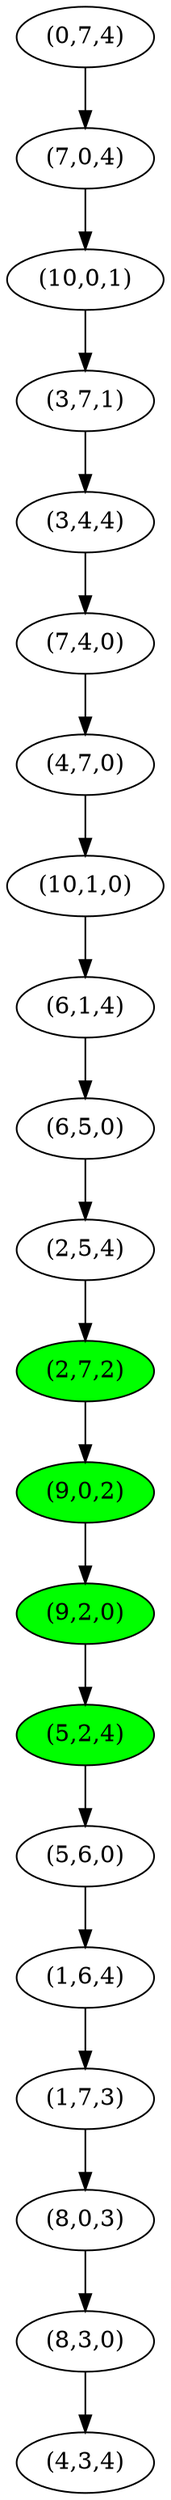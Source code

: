 digraph {
  074 -> 704;
  074 [label="(0,7,4)"];
  704 [label="(7,0,4)"];
  164 -> 173;
  164 [label="(1,6,4)"];
  173 [label="(1,7,3)"];
  173 -> 803;
  173 [label="(1,7,3)"];
  803 [label="(8,0,3)"];
  254 -> 272;
  254 [label="(2,5,4)"];
  272 [label="(2,7,2)"];
  272 -> 902;
  272 [label="(2,7,2)", fillcolor=green, style=filled];
  902 [label="(9,0,2)"];
  344 -> 740;
  344 [label="(3,4,4)"];
  740 [label="(7,4,0)"];
  371 -> 344;
  371 [label="(3,7,1)"];
  344 [label="(3,4,4)"];
  470 -> 1010;
  470 [label="(4,7,0)"];
  1010 [label="(10,1,0)"];
  524 -> 560;
  524 [label="(5,2,4)", fillcolor=green, style=filled];
  560 [label="(5,6,0)"];
  560 -> 164;
  560 [label="(5,6,0)"];
  164 [label="(1,6,4)"];
  614 -> 650;
  614 [label="(6,1,4)"];
  650 [label="(6,5,0)"];
  650 -> 254;
  650 [label="(6,5,0)"];
  254 [label="(2,5,4)"];
  704 -> 1001;
  704 [label="(7,0,4)"];
  1001 [label="(10,0,1)"];
  740 -> 470;
  740 [label="(7,4,0)"];
  470 [label="(4,7,0)"];
  803 -> 830;
  803 [label="(8,0,3)"];
  830 [label="(8,3,0)"];
  830 -> 434;
  830 [label="(8,3,0)"];
  434 [label="(4,3,4)"];
  902 -> 920;
  902 [label="(9,0,2)", fillcolor=green, style=filled];
  920 [label="(9,2,0)"];
  920 -> 524;
  920 [label="(9,2,0)", fillcolor=green, style=filled];
  524 [label="(5,2,4)"];
  1001 -> 371;
  1001 [label="(10,0,1)"];
  371 [label="(3,7,1)"];
  1010 -> 614;
  1010 [label="(10,1,0)"];
  614 [label="(6,1,4)"];
}